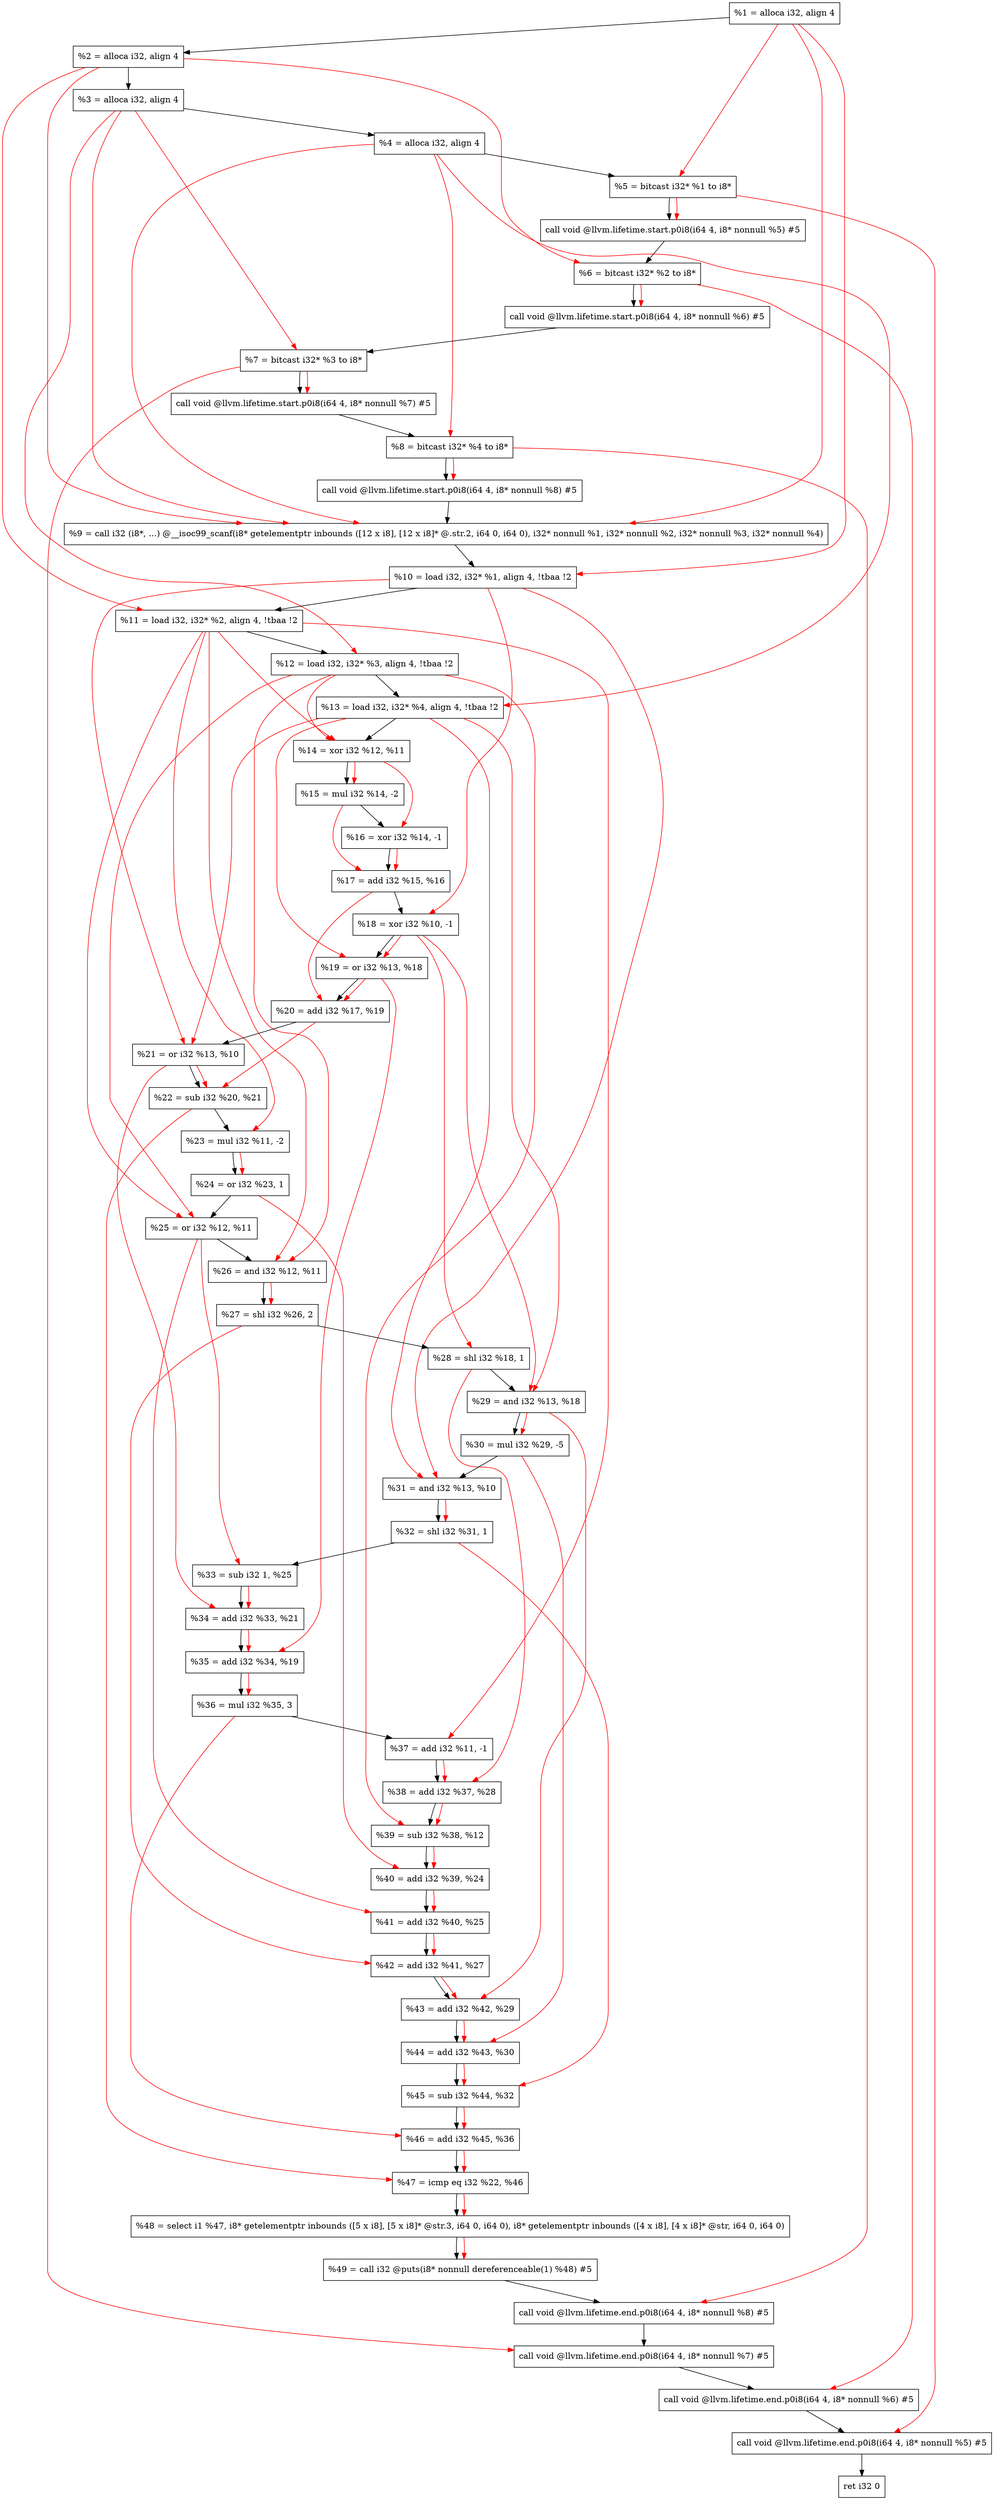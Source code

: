 digraph "DFG for'main' function" {
	Node0x11f5828[shape=record, label="  %1 = alloca i32, align 4"];
	Node0x11f58a8[shape=record, label="  %2 = alloca i32, align 4"];
	Node0x11f5938[shape=record, label="  %3 = alloca i32, align 4"];
	Node0x11f5998[shape=record, label="  %4 = alloca i32, align 4"];
	Node0x11f5a48[shape=record, label="  %5 = bitcast i32* %1 to i8*"];
	Node0x11f5e78[shape=record, label="  call void @llvm.lifetime.start.p0i8(i64 4, i8* nonnull %5) #5"];
	Node0x11f5f58[shape=record, label="  %6 = bitcast i32* %2 to i8*"];
	Node0x11f6058[shape=record, label="  call void @llvm.lifetime.start.p0i8(i64 4, i8* nonnull %6) #5"];
	Node0x11f6118[shape=record, label="  %7 = bitcast i32* %3 to i8*"];
	Node0x11f61c8[shape=record, label="  call void @llvm.lifetime.start.p0i8(i64 4, i8* nonnull %7) #5"];
	Node0x11f6288[shape=record, label="  %8 = bitcast i32* %4 to i8*"];
	Node0x11f6338[shape=record, label="  call void @llvm.lifetime.start.p0i8(i64 4, i8* nonnull %8) #5"];
	Node0x11f0a20[shape=record, label="  %9 = call i32 (i8*, ...) @__isoc99_scanf(i8* getelementptr inbounds ([12 x i8], [12 x i8]* @.str.2, i64 0, i64 0), i32* nonnull %1, i32* nonnull %2, i32* nonnull %3, i32* nonnull %4)"];
	Node0x11f6538[shape=record, label="  %10 = load i32, i32* %1, align 4, !tbaa !2"];
	Node0x11f74a8[shape=record, label="  %11 = load i32, i32* %2, align 4, !tbaa !2"];
	Node0x11f7b18[shape=record, label="  %12 = load i32, i32* %3, align 4, !tbaa !2"];
	Node0x11f7b78[shape=record, label="  %13 = load i32, i32* %4, align 4, !tbaa !2"];
	Node0x11f7bf0[shape=record, label="  %14 = xor i32 %12, %11"];
	Node0x11f7c60[shape=record, label="  %15 = mul i32 %14, -2"];
	Node0x11f7cd0[shape=record, label="  %16 = xor i32 %14, -1"];
	Node0x11f7d40[shape=record, label="  %17 = add i32 %15, %16"];
	Node0x11f7db0[shape=record, label="  %18 = xor i32 %10, -1"];
	Node0x11f7e20[shape=record, label="  %19 = or i32 %13, %18"];
	Node0x11f7e90[shape=record, label="  %20 = add i32 %17, %19"];
	Node0x11f7f00[shape=record, label="  %21 = or i32 %13, %10"];
	Node0x11f7f70[shape=record, label="  %22 = sub i32 %20, %21"];
	Node0x11f7fe0[shape=record, label="  %23 = mul i32 %11, -2"];
	Node0x11f8050[shape=record, label="  %24 = or i32 %23, 1"];
	Node0x11f80c0[shape=record, label="  %25 = or i32 %12, %11"];
	Node0x11f8130[shape=record, label="  %26 = and i32 %12, %11"];
	Node0x11f81a0[shape=record, label="  %27 = shl i32 %26, 2"];
	Node0x11f8210[shape=record, label="  %28 = shl i32 %18, 1"];
	Node0x11f8280[shape=record, label="  %29 = and i32 %13, %18"];
	Node0x11f82f0[shape=record, label="  %30 = mul i32 %29, -5"];
	Node0x11f8360[shape=record, label="  %31 = and i32 %13, %10"];
	Node0x11f83d0[shape=record, label="  %32 = shl i32 %31, 1"];
	Node0x11f8440[shape=record, label="  %33 = sub i32 1, %25"];
	Node0x11f84b0[shape=record, label="  %34 = add i32 %33, %21"];
	Node0x11f8520[shape=record, label="  %35 = add i32 %34, %19"];
	Node0x11f8590[shape=record, label="  %36 = mul i32 %35, 3"];
	Node0x11f8600[shape=record, label="  %37 = add i32 %11, -1"];
	Node0x11f8670[shape=record, label="  %38 = add i32 %37, %28"];
	Node0x11f86e0[shape=record, label="  %39 = sub i32 %38, %12"];
	Node0x11f8750[shape=record, label="  %40 = add i32 %39, %24"];
	Node0x11f87c0[shape=record, label="  %41 = add i32 %40, %25"];
	Node0x11f8830[shape=record, label="  %42 = add i32 %41, %27"];
	Node0x11f88a0[shape=record, label="  %43 = add i32 %42, %29"];
	Node0x11f8910[shape=record, label="  %44 = add i32 %43, %30"];
	Node0x11f8980[shape=record, label="  %45 = sub i32 %44, %32"];
	Node0x11f89f0[shape=record, label="  %46 = add i32 %45, %36"];
	Node0x11f8a60[shape=record, label="  %47 = icmp eq i32 %22, %46"];
	Node0x11958b8[shape=record, label="  %48 = select i1 %47, i8* getelementptr inbounds ([5 x i8], [5 x i8]* @str.3, i64 0, i64 0), i8* getelementptr inbounds ([4 x i8], [4 x i8]* @str, i64 0, i64 0)"];
	Node0x11f8af0[shape=record, label="  %49 = call i32 @puts(i8* nonnull dereferenceable(1) %48) #5"];
	Node0x11f8d98[shape=record, label="  call void @llvm.lifetime.end.p0i8(i64 4, i8* nonnull %8) #5"];
	Node0x11f8ef8[shape=record, label="  call void @llvm.lifetime.end.p0i8(i64 4, i8* nonnull %7) #5"];
	Node0x11f9008[shape=record, label="  call void @llvm.lifetime.end.p0i8(i64 4, i8* nonnull %6) #5"];
	Node0x11f9118[shape=record, label="  call void @llvm.lifetime.end.p0i8(i64 4, i8* nonnull %5) #5"];
	Node0x11f91d8[shape=record, label="  ret i32 0"];
	Node0x11f5828 -> Node0x11f58a8;
	Node0x11f58a8 -> Node0x11f5938;
	Node0x11f5938 -> Node0x11f5998;
	Node0x11f5998 -> Node0x11f5a48;
	Node0x11f5a48 -> Node0x11f5e78;
	Node0x11f5e78 -> Node0x11f5f58;
	Node0x11f5f58 -> Node0x11f6058;
	Node0x11f6058 -> Node0x11f6118;
	Node0x11f6118 -> Node0x11f61c8;
	Node0x11f61c8 -> Node0x11f6288;
	Node0x11f6288 -> Node0x11f6338;
	Node0x11f6338 -> Node0x11f0a20;
	Node0x11f0a20 -> Node0x11f6538;
	Node0x11f6538 -> Node0x11f74a8;
	Node0x11f74a8 -> Node0x11f7b18;
	Node0x11f7b18 -> Node0x11f7b78;
	Node0x11f7b78 -> Node0x11f7bf0;
	Node0x11f7bf0 -> Node0x11f7c60;
	Node0x11f7c60 -> Node0x11f7cd0;
	Node0x11f7cd0 -> Node0x11f7d40;
	Node0x11f7d40 -> Node0x11f7db0;
	Node0x11f7db0 -> Node0x11f7e20;
	Node0x11f7e20 -> Node0x11f7e90;
	Node0x11f7e90 -> Node0x11f7f00;
	Node0x11f7f00 -> Node0x11f7f70;
	Node0x11f7f70 -> Node0x11f7fe0;
	Node0x11f7fe0 -> Node0x11f8050;
	Node0x11f8050 -> Node0x11f80c0;
	Node0x11f80c0 -> Node0x11f8130;
	Node0x11f8130 -> Node0x11f81a0;
	Node0x11f81a0 -> Node0x11f8210;
	Node0x11f8210 -> Node0x11f8280;
	Node0x11f8280 -> Node0x11f82f0;
	Node0x11f82f0 -> Node0x11f8360;
	Node0x11f8360 -> Node0x11f83d0;
	Node0x11f83d0 -> Node0x11f8440;
	Node0x11f8440 -> Node0x11f84b0;
	Node0x11f84b0 -> Node0x11f8520;
	Node0x11f8520 -> Node0x11f8590;
	Node0x11f8590 -> Node0x11f8600;
	Node0x11f8600 -> Node0x11f8670;
	Node0x11f8670 -> Node0x11f86e0;
	Node0x11f86e0 -> Node0x11f8750;
	Node0x11f8750 -> Node0x11f87c0;
	Node0x11f87c0 -> Node0x11f8830;
	Node0x11f8830 -> Node0x11f88a0;
	Node0x11f88a0 -> Node0x11f8910;
	Node0x11f8910 -> Node0x11f8980;
	Node0x11f8980 -> Node0x11f89f0;
	Node0x11f89f0 -> Node0x11f8a60;
	Node0x11f8a60 -> Node0x11958b8;
	Node0x11958b8 -> Node0x11f8af0;
	Node0x11f8af0 -> Node0x11f8d98;
	Node0x11f8d98 -> Node0x11f8ef8;
	Node0x11f8ef8 -> Node0x11f9008;
	Node0x11f9008 -> Node0x11f9118;
	Node0x11f9118 -> Node0x11f91d8;
edge [color=red]
	Node0x11f5828 -> Node0x11f5a48;
	Node0x11f5a48 -> Node0x11f5e78;
	Node0x11f58a8 -> Node0x11f5f58;
	Node0x11f5f58 -> Node0x11f6058;
	Node0x11f5938 -> Node0x11f6118;
	Node0x11f6118 -> Node0x11f61c8;
	Node0x11f5998 -> Node0x11f6288;
	Node0x11f6288 -> Node0x11f6338;
	Node0x11f5828 -> Node0x11f0a20;
	Node0x11f58a8 -> Node0x11f0a20;
	Node0x11f5938 -> Node0x11f0a20;
	Node0x11f5998 -> Node0x11f0a20;
	Node0x11f5828 -> Node0x11f6538;
	Node0x11f58a8 -> Node0x11f74a8;
	Node0x11f5938 -> Node0x11f7b18;
	Node0x11f5998 -> Node0x11f7b78;
	Node0x11f7b18 -> Node0x11f7bf0;
	Node0x11f74a8 -> Node0x11f7bf0;
	Node0x11f7bf0 -> Node0x11f7c60;
	Node0x11f7bf0 -> Node0x11f7cd0;
	Node0x11f7c60 -> Node0x11f7d40;
	Node0x11f7cd0 -> Node0x11f7d40;
	Node0x11f6538 -> Node0x11f7db0;
	Node0x11f7b78 -> Node0x11f7e20;
	Node0x11f7db0 -> Node0x11f7e20;
	Node0x11f7d40 -> Node0x11f7e90;
	Node0x11f7e20 -> Node0x11f7e90;
	Node0x11f7b78 -> Node0x11f7f00;
	Node0x11f6538 -> Node0x11f7f00;
	Node0x11f7e90 -> Node0x11f7f70;
	Node0x11f7f00 -> Node0x11f7f70;
	Node0x11f74a8 -> Node0x11f7fe0;
	Node0x11f7fe0 -> Node0x11f8050;
	Node0x11f7b18 -> Node0x11f80c0;
	Node0x11f74a8 -> Node0x11f80c0;
	Node0x11f7b18 -> Node0x11f8130;
	Node0x11f74a8 -> Node0x11f8130;
	Node0x11f8130 -> Node0x11f81a0;
	Node0x11f7db0 -> Node0x11f8210;
	Node0x11f7b78 -> Node0x11f8280;
	Node0x11f7db0 -> Node0x11f8280;
	Node0x11f8280 -> Node0x11f82f0;
	Node0x11f7b78 -> Node0x11f8360;
	Node0x11f6538 -> Node0x11f8360;
	Node0x11f8360 -> Node0x11f83d0;
	Node0x11f80c0 -> Node0x11f8440;
	Node0x11f8440 -> Node0x11f84b0;
	Node0x11f7f00 -> Node0x11f84b0;
	Node0x11f84b0 -> Node0x11f8520;
	Node0x11f7e20 -> Node0x11f8520;
	Node0x11f8520 -> Node0x11f8590;
	Node0x11f74a8 -> Node0x11f8600;
	Node0x11f8600 -> Node0x11f8670;
	Node0x11f8210 -> Node0x11f8670;
	Node0x11f8670 -> Node0x11f86e0;
	Node0x11f7b18 -> Node0x11f86e0;
	Node0x11f86e0 -> Node0x11f8750;
	Node0x11f8050 -> Node0x11f8750;
	Node0x11f8750 -> Node0x11f87c0;
	Node0x11f80c0 -> Node0x11f87c0;
	Node0x11f87c0 -> Node0x11f8830;
	Node0x11f81a0 -> Node0x11f8830;
	Node0x11f8830 -> Node0x11f88a0;
	Node0x11f8280 -> Node0x11f88a0;
	Node0x11f88a0 -> Node0x11f8910;
	Node0x11f82f0 -> Node0x11f8910;
	Node0x11f8910 -> Node0x11f8980;
	Node0x11f83d0 -> Node0x11f8980;
	Node0x11f8980 -> Node0x11f89f0;
	Node0x11f8590 -> Node0x11f89f0;
	Node0x11f7f70 -> Node0x11f8a60;
	Node0x11f89f0 -> Node0x11f8a60;
	Node0x11f8a60 -> Node0x11958b8;
	Node0x11958b8 -> Node0x11f8af0;
	Node0x11f6288 -> Node0x11f8d98;
	Node0x11f6118 -> Node0x11f8ef8;
	Node0x11f5f58 -> Node0x11f9008;
	Node0x11f5a48 -> Node0x11f9118;
}
